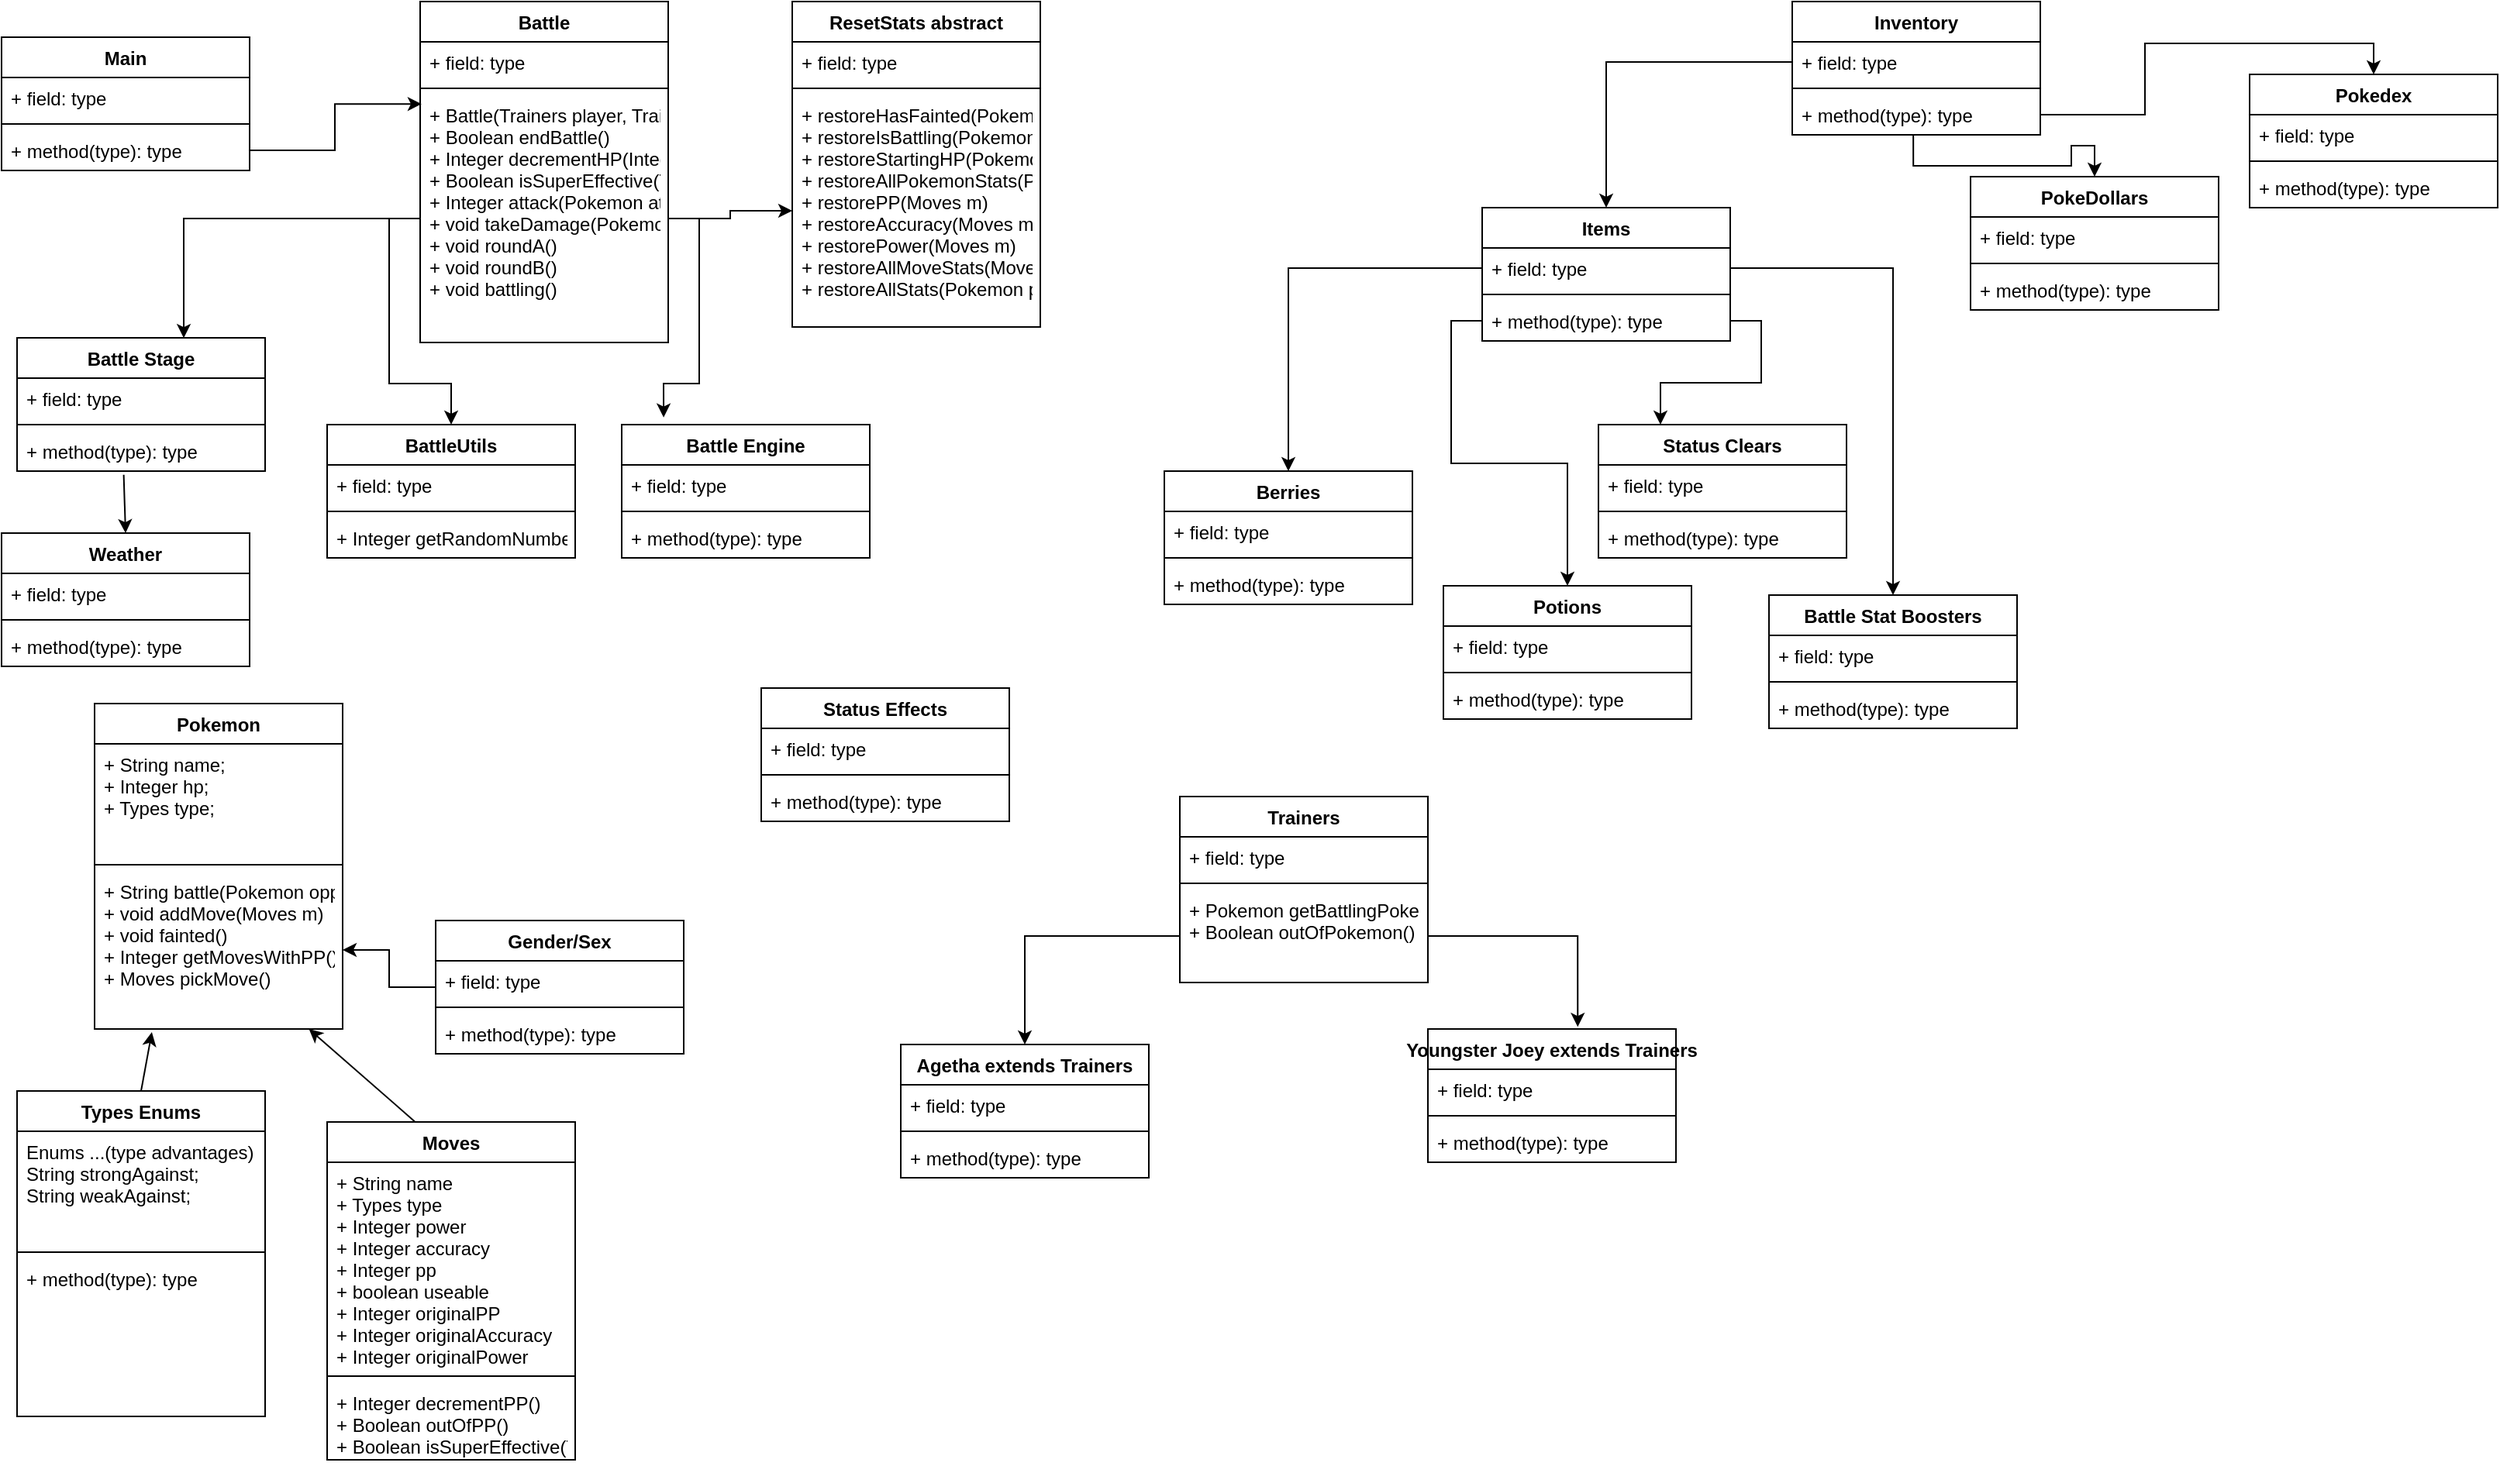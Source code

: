 <mxfile version="12.8.5" type="google"><diagram id="PsYLwiAAW_nMU-70OWcz" name="Page-1"><mxGraphModel dx="1673" dy="987" grid="1" gridSize="10" guides="1" tooltips="1" connect="1" arrows="1" fold="1" page="1" pageScale="1" pageWidth="2000" pageHeight="2000" math="0" shadow="0"><root><mxCell id="0"/><mxCell id="1" parent="0"/><mxCell id="n6JRONl6N35eu1IBHSgK-13" style="edgeStyle=orthogonalEdgeStyle;rounded=0;orthogonalLoop=1;jettySize=auto;html=1;entryX=0.5;entryY=0;entryDx=0;entryDy=0;" edge="1" parent="1" source="n6JRONl6N35eu1IBHSgK-6" target="6YZ6VSVYuIIEfmtO5FDt-17"><mxGeometry relative="1" as="geometry"/></mxCell><mxCell id="n6JRONl6N35eu1IBHSgK-14" style="edgeStyle=orthogonalEdgeStyle;rounded=0;orthogonalLoop=1;jettySize=auto;html=1;entryX=0.604;entryY=-0.016;entryDx=0;entryDy=0;entryPerimeter=0;" edge="1" parent="1" source="n6JRONl6N35eu1IBHSgK-6" target="6YZ6VSVYuIIEfmtO5FDt-21"><mxGeometry relative="1" as="geometry"/></mxCell><mxCell id="6YZ6VSVYuIIEfmtO5FDt-37" value="Inventory" style="swimlane;fontStyle=1;align=center;verticalAlign=top;childLayout=stackLayout;horizontal=1;startSize=26;horizontalStack=0;resizeParent=1;resizeParentMax=0;resizeLast=0;collapsible=1;marginBottom=0;" parent="1" vertex="1"><mxGeometry x="1195" y="17" width="160" height="86" as="geometry"/></mxCell><mxCell id="6YZ6VSVYuIIEfmtO5FDt-38" value="+ field: type" style="text;strokeColor=none;fillColor=none;align=left;verticalAlign=top;spacingLeft=4;spacingRight=4;overflow=hidden;rotatable=0;points=[[0,0.5],[1,0.5]];portConstraint=eastwest;" parent="6YZ6VSVYuIIEfmtO5FDt-37" vertex="1"><mxGeometry y="26" width="160" height="26" as="geometry"/></mxCell><mxCell id="6YZ6VSVYuIIEfmtO5FDt-39" value="" style="line;strokeWidth=1;fillColor=none;align=left;verticalAlign=middle;spacingTop=-1;spacingLeft=3;spacingRight=3;rotatable=0;labelPosition=right;points=[];portConstraint=eastwest;" parent="6YZ6VSVYuIIEfmtO5FDt-37" vertex="1"><mxGeometry y="52" width="160" height="8" as="geometry"/></mxCell><mxCell id="6YZ6VSVYuIIEfmtO5FDt-40" value="+ method(type): type" style="text;strokeColor=none;fillColor=none;align=left;verticalAlign=top;spacingLeft=4;spacingRight=4;overflow=hidden;rotatable=0;points=[[0,0.5],[1,0.5]];portConstraint=eastwest;" parent="6YZ6VSVYuIIEfmtO5FDt-37" vertex="1"><mxGeometry y="60" width="160" height="26" as="geometry"/></mxCell><mxCell id="6YZ6VSVYuIIEfmtO5FDt-25" value="Items" style="swimlane;fontStyle=1;align=center;verticalAlign=top;childLayout=stackLayout;horizontal=1;startSize=26;horizontalStack=0;resizeParent=1;resizeParentMax=0;resizeLast=0;collapsible=1;marginBottom=0;" parent="1" vertex="1"><mxGeometry x="995" y="150" width="160" height="86" as="geometry"/></mxCell><mxCell id="6YZ6VSVYuIIEfmtO5FDt-26" value="+ field: type" style="text;strokeColor=none;fillColor=none;align=left;verticalAlign=top;spacingLeft=4;spacingRight=4;overflow=hidden;rotatable=0;points=[[0,0.5],[1,0.5]];portConstraint=eastwest;" parent="6YZ6VSVYuIIEfmtO5FDt-25" vertex="1"><mxGeometry y="26" width="160" height="26" as="geometry"/></mxCell><mxCell id="6YZ6VSVYuIIEfmtO5FDt-27" value="" style="line;strokeWidth=1;fillColor=none;align=left;verticalAlign=middle;spacingTop=-1;spacingLeft=3;spacingRight=3;rotatable=0;labelPosition=right;points=[];portConstraint=eastwest;" parent="6YZ6VSVYuIIEfmtO5FDt-25" vertex="1"><mxGeometry y="52" width="160" height="8" as="geometry"/></mxCell><mxCell id="6YZ6VSVYuIIEfmtO5FDt-28" value="+ method(type): type" style="text;strokeColor=none;fillColor=none;align=left;verticalAlign=top;spacingLeft=4;spacingRight=4;overflow=hidden;rotatable=0;points=[[0,0.5],[1,0.5]];portConstraint=eastwest;" parent="6YZ6VSVYuIIEfmtO5FDt-25" vertex="1"><mxGeometry y="60" width="160" height="26" as="geometry"/></mxCell><mxCell id="6YZ6VSVYuIIEfmtO5FDt-89" value="Battle" style="swimlane;fontStyle=1;align=center;verticalAlign=top;childLayout=stackLayout;horizontal=1;startSize=26;horizontalStack=0;resizeParent=1;resizeParentMax=0;resizeLast=0;collapsible=1;marginBottom=0;" parent="1" vertex="1"><mxGeometry x="310" y="17" width="160" height="220" as="geometry"/></mxCell><mxCell id="6YZ6VSVYuIIEfmtO5FDt-90" value="+ field: type" style="text;strokeColor=none;fillColor=none;align=left;verticalAlign=top;spacingLeft=4;spacingRight=4;overflow=hidden;rotatable=0;points=[[0,0.5],[1,0.5]];portConstraint=eastwest;" parent="6YZ6VSVYuIIEfmtO5FDt-89" vertex="1"><mxGeometry y="26" width="160" height="26" as="geometry"/></mxCell><mxCell id="6YZ6VSVYuIIEfmtO5FDt-91" value="" style="line;strokeWidth=1;fillColor=none;align=left;verticalAlign=middle;spacingTop=-1;spacingLeft=3;spacingRight=3;rotatable=0;labelPosition=right;points=[];portConstraint=eastwest;" parent="6YZ6VSVYuIIEfmtO5FDt-89" vertex="1"><mxGeometry y="52" width="160" height="8" as="geometry"/></mxCell><mxCell id="6YZ6VSVYuIIEfmtO5FDt-92" value="+ Battle(Trainers player, Trainers opponent)&#10;+ Boolean endBattle()&#10;+ Integer decrementHP(Integer amountToDecrement, Pokemo p)&#10;+ Boolean isSuperEffective(Types type1, Types type2)&#10;+ Integer attack(Pokemon attacker, Pokemon defender)&#10;+ void takeDamage(Pokemon attacker, Pokemon defender)&#10;+ void roundA()&#10;+ void roundB()&#10;+ void battling()&#10;&#10;&#10;&#10;" style="text;strokeColor=none;fillColor=none;align=left;verticalAlign=top;spacingLeft=4;spacingRight=4;overflow=hidden;rotatable=0;points=[[0,0.5],[1,0.5]];portConstraint=eastwest;fontStyle=0" parent="6YZ6VSVYuIIEfmtO5FDt-89" vertex="1"><mxGeometry y="60" width="160" height="160" as="geometry"/></mxCell><mxCell id="6YZ6VSVYuIIEfmtO5FDt-81" value="ResetStats abstract" style="swimlane;fontStyle=1;align=center;verticalAlign=top;childLayout=stackLayout;horizontal=1;startSize=26;horizontalStack=0;resizeParent=1;resizeParentMax=0;resizeLast=0;collapsible=1;marginBottom=0;" parent="1" vertex="1"><mxGeometry x="550" y="17" width="160" height="210" as="geometry"/></mxCell><mxCell id="6YZ6VSVYuIIEfmtO5FDt-82" value="+ field: type" style="text;strokeColor=none;fillColor=none;align=left;verticalAlign=top;spacingLeft=4;spacingRight=4;overflow=hidden;rotatable=0;points=[[0,0.5],[1,0.5]];portConstraint=eastwest;" parent="6YZ6VSVYuIIEfmtO5FDt-81" vertex="1"><mxGeometry y="26" width="160" height="26" as="geometry"/></mxCell><mxCell id="6YZ6VSVYuIIEfmtO5FDt-83" value="" style="line;strokeWidth=1;fillColor=none;align=left;verticalAlign=middle;spacingTop=-1;spacingLeft=3;spacingRight=3;rotatable=0;labelPosition=right;points=[];portConstraint=eastwest;" parent="6YZ6VSVYuIIEfmtO5FDt-81" vertex="1"><mxGeometry y="52" width="160" height="8" as="geometry"/></mxCell><mxCell id="6YZ6VSVYuIIEfmtO5FDt-84" value="+ restoreHasFainted(Pokemon p)&#10;+ restoreIsBattling(Pokemon p)&#10;+ restoreStartingHP(Pokemon p)&#10;+ restoreAllPokemonStats(Pokemon p)&#10;+ restorePP(Moves m)&#10;+ restoreAccuracy(Moves m)&#10;+ restorePower(Moves m)&#10;+ restoreAllMoveStats(Moves m)&#10;+ restoreAllStats(Pokemon p, Moves m)" style="text;strokeColor=none;fillColor=none;align=left;verticalAlign=top;spacingLeft=4;spacingRight=4;overflow=hidden;rotatable=0;points=[[0,0.5],[1,0.5]];portConstraint=eastwest;" parent="6YZ6VSVYuIIEfmtO5FDt-81" vertex="1"><mxGeometry y="60" width="160" height="150" as="geometry"/></mxCell><mxCell id="6YZ6VSVYuIIEfmtO5FDt-53" value="Status Clears" style="swimlane;fontStyle=1;align=center;verticalAlign=top;childLayout=stackLayout;horizontal=1;startSize=26;horizontalStack=0;resizeParent=1;resizeParentMax=0;resizeLast=0;collapsible=1;marginBottom=0;" parent="1" vertex="1"><mxGeometry x="1070" y="290" width="160" height="86" as="geometry"/></mxCell><mxCell id="6YZ6VSVYuIIEfmtO5FDt-54" value="+ field: type" style="text;strokeColor=none;fillColor=none;align=left;verticalAlign=top;spacingLeft=4;spacingRight=4;overflow=hidden;rotatable=0;points=[[0,0.5],[1,0.5]];portConstraint=eastwest;" parent="6YZ6VSVYuIIEfmtO5FDt-53" vertex="1"><mxGeometry y="26" width="160" height="26" as="geometry"/></mxCell><mxCell id="6YZ6VSVYuIIEfmtO5FDt-55" value="" style="line;strokeWidth=1;fillColor=none;align=left;verticalAlign=middle;spacingTop=-1;spacingLeft=3;spacingRight=3;rotatable=0;labelPosition=right;points=[];portConstraint=eastwest;" parent="6YZ6VSVYuIIEfmtO5FDt-53" vertex="1"><mxGeometry y="52" width="160" height="8" as="geometry"/></mxCell><mxCell id="6YZ6VSVYuIIEfmtO5FDt-56" value="+ method(type): type" style="text;strokeColor=none;fillColor=none;align=left;verticalAlign=top;spacingLeft=4;spacingRight=4;overflow=hidden;rotatable=0;points=[[0,0.5],[1,0.5]];portConstraint=eastwest;" parent="6YZ6VSVYuIIEfmtO5FDt-53" vertex="1"><mxGeometry y="60" width="160" height="26" as="geometry"/></mxCell><mxCell id="6YZ6VSVYuIIEfmtO5FDt-73" value="Pokedex" style="swimlane;fontStyle=1;align=center;verticalAlign=top;childLayout=stackLayout;horizontal=1;startSize=26;horizontalStack=0;resizeParent=1;resizeParentMax=0;resizeLast=0;collapsible=1;marginBottom=0;" parent="1" vertex="1"><mxGeometry x="1490" y="64" width="160" height="86" as="geometry"/></mxCell><mxCell id="6YZ6VSVYuIIEfmtO5FDt-74" value="+ field: type" style="text;strokeColor=none;fillColor=none;align=left;verticalAlign=top;spacingLeft=4;spacingRight=4;overflow=hidden;rotatable=0;points=[[0,0.5],[1,0.5]];portConstraint=eastwest;" parent="6YZ6VSVYuIIEfmtO5FDt-73" vertex="1"><mxGeometry y="26" width="160" height="26" as="geometry"/></mxCell><mxCell id="6YZ6VSVYuIIEfmtO5FDt-75" value="" style="line;strokeWidth=1;fillColor=none;align=left;verticalAlign=middle;spacingTop=-1;spacingLeft=3;spacingRight=3;rotatable=0;labelPosition=right;points=[];portConstraint=eastwest;" parent="6YZ6VSVYuIIEfmtO5FDt-73" vertex="1"><mxGeometry y="52" width="160" height="8" as="geometry"/></mxCell><mxCell id="6YZ6VSVYuIIEfmtO5FDt-76" value="+ method(type): type" style="text;strokeColor=none;fillColor=none;align=left;verticalAlign=top;spacingLeft=4;spacingRight=4;overflow=hidden;rotatable=0;points=[[0,0.5],[1,0.5]];portConstraint=eastwest;" parent="6YZ6VSVYuIIEfmtO5FDt-73" vertex="1"><mxGeometry y="60" width="160" height="26" as="geometry"/></mxCell><mxCell id="6YZ6VSVYuIIEfmtO5FDt-33" value="PokeDollars" style="swimlane;fontStyle=1;align=center;verticalAlign=top;childLayout=stackLayout;horizontal=1;startSize=26;horizontalStack=0;resizeParent=1;resizeParentMax=0;resizeLast=0;collapsible=1;marginBottom=0;" parent="1" vertex="1"><mxGeometry x="1310" y="130" width="160" height="86" as="geometry"/></mxCell><mxCell id="6YZ6VSVYuIIEfmtO5FDt-34" value="+ field: type" style="text;strokeColor=none;fillColor=none;align=left;verticalAlign=top;spacingLeft=4;spacingRight=4;overflow=hidden;rotatable=0;points=[[0,0.5],[1,0.5]];portConstraint=eastwest;" parent="6YZ6VSVYuIIEfmtO5FDt-33" vertex="1"><mxGeometry y="26" width="160" height="26" as="geometry"/></mxCell><mxCell id="6YZ6VSVYuIIEfmtO5FDt-35" value="" style="line;strokeWidth=1;fillColor=none;align=left;verticalAlign=middle;spacingTop=-1;spacingLeft=3;spacingRight=3;rotatable=0;labelPosition=right;points=[];portConstraint=eastwest;" parent="6YZ6VSVYuIIEfmtO5FDt-33" vertex="1"><mxGeometry y="52" width="160" height="8" as="geometry"/></mxCell><mxCell id="6YZ6VSVYuIIEfmtO5FDt-36" value="+ method(type): type" style="text;strokeColor=none;fillColor=none;align=left;verticalAlign=top;spacingLeft=4;spacingRight=4;overflow=hidden;rotatable=0;points=[[0,0.5],[1,0.5]];portConstraint=eastwest;" parent="6YZ6VSVYuIIEfmtO5FDt-33" vertex="1"><mxGeometry y="60" width="160" height="26" as="geometry"/></mxCell><mxCell id="6YZ6VSVYuIIEfmtO5FDt-45" value="Berries" style="swimlane;fontStyle=1;align=center;verticalAlign=top;childLayout=stackLayout;horizontal=1;startSize=26;horizontalStack=0;resizeParent=1;resizeParentMax=0;resizeLast=0;collapsible=1;marginBottom=0;" parent="1" vertex="1"><mxGeometry x="790" y="320" width="160" height="86" as="geometry"/></mxCell><mxCell id="6YZ6VSVYuIIEfmtO5FDt-46" value="+ field: type" style="text;strokeColor=none;fillColor=none;align=left;verticalAlign=top;spacingLeft=4;spacingRight=4;overflow=hidden;rotatable=0;points=[[0,0.5],[1,0.5]];portConstraint=eastwest;" parent="6YZ6VSVYuIIEfmtO5FDt-45" vertex="1"><mxGeometry y="26" width="160" height="26" as="geometry"/></mxCell><mxCell id="6YZ6VSVYuIIEfmtO5FDt-47" value="" style="line;strokeWidth=1;fillColor=none;align=left;verticalAlign=middle;spacingTop=-1;spacingLeft=3;spacingRight=3;rotatable=0;labelPosition=right;points=[];portConstraint=eastwest;" parent="6YZ6VSVYuIIEfmtO5FDt-45" vertex="1"><mxGeometry y="52" width="160" height="8" as="geometry"/></mxCell><mxCell id="6YZ6VSVYuIIEfmtO5FDt-48" value="+ method(type): type" style="text;strokeColor=none;fillColor=none;align=left;verticalAlign=top;spacingLeft=4;spacingRight=4;overflow=hidden;rotatable=0;points=[[0,0.5],[1,0.5]];portConstraint=eastwest;" parent="6YZ6VSVYuIIEfmtO5FDt-45" vertex="1"><mxGeometry y="60" width="160" height="26" as="geometry"/></mxCell><mxCell id="6YZ6VSVYuIIEfmtO5FDt-49" value="Potions" style="swimlane;fontStyle=1;align=center;verticalAlign=top;childLayout=stackLayout;horizontal=1;startSize=26;horizontalStack=0;resizeParent=1;resizeParentMax=0;resizeLast=0;collapsible=1;marginBottom=0;" parent="1" vertex="1"><mxGeometry x="970" y="394" width="160" height="86" as="geometry"/></mxCell><mxCell id="6YZ6VSVYuIIEfmtO5FDt-50" value="+ field: type" style="text;strokeColor=none;fillColor=none;align=left;verticalAlign=top;spacingLeft=4;spacingRight=4;overflow=hidden;rotatable=0;points=[[0,0.5],[1,0.5]];portConstraint=eastwest;" parent="6YZ6VSVYuIIEfmtO5FDt-49" vertex="1"><mxGeometry y="26" width="160" height="26" as="geometry"/></mxCell><mxCell id="6YZ6VSVYuIIEfmtO5FDt-51" value="" style="line;strokeWidth=1;fillColor=none;align=left;verticalAlign=middle;spacingTop=-1;spacingLeft=3;spacingRight=3;rotatable=0;labelPosition=right;points=[];portConstraint=eastwest;" parent="6YZ6VSVYuIIEfmtO5FDt-49" vertex="1"><mxGeometry y="52" width="160" height="8" as="geometry"/></mxCell><mxCell id="6YZ6VSVYuIIEfmtO5FDt-52" value="+ method(type): type" style="text;strokeColor=none;fillColor=none;align=left;verticalAlign=top;spacingLeft=4;spacingRight=4;overflow=hidden;rotatable=0;points=[[0,0.5],[1,0.5]];portConstraint=eastwest;" parent="6YZ6VSVYuIIEfmtO5FDt-49" vertex="1"><mxGeometry y="60" width="160" height="26" as="geometry"/></mxCell><mxCell id="6YZ6VSVYuIIEfmtO5FDt-57" value="Battle Stat Boosters" style="swimlane;fontStyle=1;align=center;verticalAlign=top;childLayout=stackLayout;horizontal=1;startSize=26;horizontalStack=0;resizeParent=1;resizeParentMax=0;resizeLast=0;collapsible=1;marginBottom=0;" parent="1" vertex="1"><mxGeometry x="1180" y="400" width="160" height="86" as="geometry"/></mxCell><mxCell id="6YZ6VSVYuIIEfmtO5FDt-58" value="+ field: type" style="text;strokeColor=none;fillColor=none;align=left;verticalAlign=top;spacingLeft=4;spacingRight=4;overflow=hidden;rotatable=0;points=[[0,0.5],[1,0.5]];portConstraint=eastwest;" parent="6YZ6VSVYuIIEfmtO5FDt-57" vertex="1"><mxGeometry y="26" width="160" height="26" as="geometry"/></mxCell><mxCell id="6YZ6VSVYuIIEfmtO5FDt-59" value="" style="line;strokeWidth=1;fillColor=none;align=left;verticalAlign=middle;spacingTop=-1;spacingLeft=3;spacingRight=3;rotatable=0;labelPosition=right;points=[];portConstraint=eastwest;" parent="6YZ6VSVYuIIEfmtO5FDt-57" vertex="1"><mxGeometry y="52" width="160" height="8" as="geometry"/></mxCell><mxCell id="6YZ6VSVYuIIEfmtO5FDt-60" value="+ method(type): type" style="text;strokeColor=none;fillColor=none;align=left;verticalAlign=top;spacingLeft=4;spacingRight=4;overflow=hidden;rotatable=0;points=[[0,0.5],[1,0.5]];portConstraint=eastwest;" parent="6YZ6VSVYuIIEfmtO5FDt-57" vertex="1"><mxGeometry y="60" width="160" height="26" as="geometry"/></mxCell><mxCell id="n6JRONl6N35eu1IBHSgK-15" value="Main" style="swimlane;fontStyle=1;align=center;verticalAlign=top;childLayout=stackLayout;horizontal=1;startSize=26;horizontalStack=0;resizeParent=1;resizeParentMax=0;resizeLast=0;collapsible=1;marginBottom=0;" vertex="1" parent="1"><mxGeometry x="40" y="40" width="160" height="86" as="geometry"/></mxCell><mxCell id="n6JRONl6N35eu1IBHSgK-16" value="+ field: type" style="text;strokeColor=none;fillColor=none;align=left;verticalAlign=top;spacingLeft=4;spacingRight=4;overflow=hidden;rotatable=0;points=[[0,0.5],[1,0.5]];portConstraint=eastwest;" vertex="1" parent="n6JRONl6N35eu1IBHSgK-15"><mxGeometry y="26" width="160" height="26" as="geometry"/></mxCell><mxCell id="n6JRONl6N35eu1IBHSgK-17" value="" style="line;strokeWidth=1;fillColor=none;align=left;verticalAlign=middle;spacingTop=-1;spacingLeft=3;spacingRight=3;rotatable=0;labelPosition=right;points=[];portConstraint=eastwest;" vertex="1" parent="n6JRONl6N35eu1IBHSgK-15"><mxGeometry y="52" width="160" height="8" as="geometry"/></mxCell><mxCell id="n6JRONl6N35eu1IBHSgK-18" value="+ method(type): type" style="text;strokeColor=none;fillColor=none;align=left;verticalAlign=top;spacingLeft=4;spacingRight=4;overflow=hidden;rotatable=0;points=[[0,0.5],[1,0.5]];portConstraint=eastwest;" vertex="1" parent="n6JRONl6N35eu1IBHSgK-15"><mxGeometry y="60" width="160" height="26" as="geometry"/></mxCell><mxCell id="n6JRONl6N35eu1IBHSgK-33" value="" style="edgeStyle=orthogonalEdgeStyle;rounded=0;orthogonalLoop=1;jettySize=auto;html=1;" edge="1" parent="1" source="6YZ6VSVYuIIEfmtO5FDt-69" target="6YZ6VSVYuIIEfmtO5FDt-4"><mxGeometry relative="1" as="geometry"/></mxCell><mxCell id="n6JRONl6N35eu1IBHSgK-22" value="" style="endArrow=classic;html=1;exitX=0.5;exitY=0;exitDx=0;exitDy=0;entryX=0.231;entryY=1.02;entryDx=0;entryDy=0;entryPerimeter=0;" edge="1" parent="1" source="6YZ6VSVYuIIEfmtO5FDt-5" target="6YZ6VSVYuIIEfmtO5FDt-4"><mxGeometry width="50" height="50" relative="1" as="geometry"><mxPoint x="440" y="700" as="sourcePoint"/><mxPoint x="490" y="650" as="targetPoint"/></mxGeometry></mxCell><mxCell id="n6JRONl6N35eu1IBHSgK-23" value="" style="endArrow=classic;html=1;exitX=0.363;exitY=0.005;exitDx=0;exitDy=0;exitPerimeter=0;" edge="1" parent="1" source="n6JRONl6N35eu1IBHSgK-8" target="6YZ6VSVYuIIEfmtO5FDt-4"><mxGeometry width="50" height="50" relative="1" as="geometry"><mxPoint x="440" y="700" as="sourcePoint"/><mxPoint x="490" y="650" as="targetPoint"/></mxGeometry></mxCell><mxCell id="n6JRONl6N35eu1IBHSgK-24" style="edgeStyle=orthogonalEdgeStyle;rounded=0;orthogonalLoop=1;jettySize=auto;html=1;entryX=0.006;entryY=0.038;entryDx=0;entryDy=0;entryPerimeter=0;" edge="1" parent="1" source="n6JRONl6N35eu1IBHSgK-18" target="6YZ6VSVYuIIEfmtO5FDt-92"><mxGeometry relative="1" as="geometry"/></mxCell><mxCell id="n6JRONl6N35eu1IBHSgK-25" style="edgeStyle=orthogonalEdgeStyle;rounded=0;orthogonalLoop=1;jettySize=auto;html=1;entryX=0;entryY=0.5;entryDx=0;entryDy=0;" edge="1" parent="1" source="6YZ6VSVYuIIEfmtO5FDt-92" target="6YZ6VSVYuIIEfmtO5FDt-84"><mxGeometry relative="1" as="geometry"/></mxCell><mxCell id="n6JRONl6N35eu1IBHSgK-26" style="edgeStyle=orthogonalEdgeStyle;rounded=0;orthogonalLoop=1;jettySize=auto;html=1;" edge="1" parent="1" source="6YZ6VSVYuIIEfmtO5FDt-38" target="6YZ6VSVYuIIEfmtO5FDt-25"><mxGeometry relative="1" as="geometry"/></mxCell><mxCell id="n6JRONl6N35eu1IBHSgK-27" style="edgeStyle=orthogonalEdgeStyle;rounded=0;orthogonalLoop=1;jettySize=auto;html=1;entryX=0.5;entryY=0;entryDx=0;entryDy=0;exitX=0.488;exitY=1;exitDx=0;exitDy=0;exitPerimeter=0;" edge="1" parent="1" source="6YZ6VSVYuIIEfmtO5FDt-40" target="6YZ6VSVYuIIEfmtO5FDt-33"><mxGeometry relative="1" as="geometry"/></mxCell><mxCell id="n6JRONl6N35eu1IBHSgK-28" style="edgeStyle=orthogonalEdgeStyle;rounded=0;orthogonalLoop=1;jettySize=auto;html=1;entryX=0.5;entryY=0;entryDx=0;entryDy=0;" edge="1" parent="1" source="6YZ6VSVYuIIEfmtO5FDt-40" target="6YZ6VSVYuIIEfmtO5FDt-73"><mxGeometry relative="1" as="geometry"/></mxCell><mxCell id="n6JRONl6N35eu1IBHSgK-29" style="edgeStyle=orthogonalEdgeStyle;rounded=0;orthogonalLoop=1;jettySize=auto;html=1;" edge="1" parent="1" source="6YZ6VSVYuIIEfmtO5FDt-26" target="6YZ6VSVYuIIEfmtO5FDt-45"><mxGeometry relative="1" as="geometry"/></mxCell><mxCell id="n6JRONl6N35eu1IBHSgK-30" style="edgeStyle=orthogonalEdgeStyle;rounded=0;orthogonalLoop=1;jettySize=auto;html=1;" edge="1" parent="1" source="6YZ6VSVYuIIEfmtO5FDt-28" target="6YZ6VSVYuIIEfmtO5FDt-49"><mxGeometry relative="1" as="geometry"/></mxCell><mxCell id="n6JRONl6N35eu1IBHSgK-31" style="edgeStyle=orthogonalEdgeStyle;rounded=0;orthogonalLoop=1;jettySize=auto;html=1;entryX=0.25;entryY=0;entryDx=0;entryDy=0;" edge="1" parent="1" source="6YZ6VSVYuIIEfmtO5FDt-28" target="6YZ6VSVYuIIEfmtO5FDt-53"><mxGeometry relative="1" as="geometry"/></mxCell><mxCell id="n6JRONl6N35eu1IBHSgK-32" style="edgeStyle=orthogonalEdgeStyle;rounded=0;orthogonalLoop=1;jettySize=auto;html=1;" edge="1" parent="1" source="6YZ6VSVYuIIEfmtO5FDt-26" target="6YZ6VSVYuIIEfmtO5FDt-57"><mxGeometry relative="1" as="geometry"/></mxCell><mxCell id="n6JRONl6N35eu1IBHSgK-35" style="edgeStyle=orthogonalEdgeStyle;rounded=0;orthogonalLoop=1;jettySize=auto;html=1;entryX=0.672;entryY=0.001;entryDx=0;entryDy=0;entryPerimeter=0;" edge="1" parent="1" source="6YZ6VSVYuIIEfmtO5FDt-92" target="6YZ6VSVYuIIEfmtO5FDt-41"><mxGeometry relative="1" as="geometry"/></mxCell><mxCell id="n6JRONl6N35eu1IBHSgK-36" style="edgeStyle=orthogonalEdgeStyle;rounded=0;orthogonalLoop=1;jettySize=auto;html=1;" edge="1" parent="1" source="6YZ6VSVYuIIEfmtO5FDt-92" target="6YZ6VSVYuIIEfmtO5FDt-77"><mxGeometry relative="1" as="geometry"/></mxCell><mxCell id="n6JRONl6N35eu1IBHSgK-37" style="edgeStyle=orthogonalEdgeStyle;rounded=0;orthogonalLoop=1;jettySize=auto;html=1;entryX=0.169;entryY=-0.054;entryDx=0;entryDy=0;entryPerimeter=0;" edge="1" parent="1" source="6YZ6VSVYuIIEfmtO5FDt-92" target="6YZ6VSVYuIIEfmtO5FDt-61"><mxGeometry relative="1" as="geometry"/></mxCell><mxCell id="6YZ6VSVYuIIEfmtO5FDt-61" value="Battle Engine" style="swimlane;fontStyle=1;align=center;verticalAlign=top;childLayout=stackLayout;horizontal=1;startSize=26;horizontalStack=0;resizeParent=1;resizeParentMax=0;resizeLast=0;collapsible=1;marginBottom=0;" parent="1" vertex="1"><mxGeometry x="440" y="290" width="160" height="86" as="geometry"/></mxCell><mxCell id="6YZ6VSVYuIIEfmtO5FDt-62" value="+ field: type" style="text;strokeColor=none;fillColor=none;align=left;verticalAlign=top;spacingLeft=4;spacingRight=4;overflow=hidden;rotatable=0;points=[[0,0.5],[1,0.5]];portConstraint=eastwest;" parent="6YZ6VSVYuIIEfmtO5FDt-61" vertex="1"><mxGeometry y="26" width="160" height="26" as="geometry"/></mxCell><mxCell id="6YZ6VSVYuIIEfmtO5FDt-63" value="" style="line;strokeWidth=1;fillColor=none;align=left;verticalAlign=middle;spacingTop=-1;spacingLeft=3;spacingRight=3;rotatable=0;labelPosition=right;points=[];portConstraint=eastwest;" parent="6YZ6VSVYuIIEfmtO5FDt-61" vertex="1"><mxGeometry y="52" width="160" height="8" as="geometry"/></mxCell><mxCell id="6YZ6VSVYuIIEfmtO5FDt-64" value="+ method(type): type" style="text;strokeColor=none;fillColor=none;align=left;verticalAlign=top;spacingLeft=4;spacingRight=4;overflow=hidden;rotatable=0;points=[[0,0.5],[1,0.5]];portConstraint=eastwest;" parent="6YZ6VSVYuIIEfmtO5FDt-61" vertex="1"><mxGeometry y="60" width="160" height="26" as="geometry"/></mxCell><mxCell id="6YZ6VSVYuIIEfmtO5FDt-41" value="Battle Stage" style="swimlane;fontStyle=1;align=center;verticalAlign=top;childLayout=stackLayout;horizontal=1;startSize=26;horizontalStack=0;resizeParent=1;resizeParentMax=0;resizeLast=0;collapsible=1;marginBottom=0;" parent="1" vertex="1"><mxGeometry x="50" y="234" width="160" height="86" as="geometry"/></mxCell><mxCell id="6YZ6VSVYuIIEfmtO5FDt-42" value="+ field: type" style="text;strokeColor=none;fillColor=none;align=left;verticalAlign=top;spacingLeft=4;spacingRight=4;overflow=hidden;rotatable=0;points=[[0,0.5],[1,0.5]];portConstraint=eastwest;" parent="6YZ6VSVYuIIEfmtO5FDt-41" vertex="1"><mxGeometry y="26" width="160" height="26" as="geometry"/></mxCell><mxCell id="6YZ6VSVYuIIEfmtO5FDt-43" value="" style="line;strokeWidth=1;fillColor=none;align=left;verticalAlign=middle;spacingTop=-1;spacingLeft=3;spacingRight=3;rotatable=0;labelPosition=right;points=[];portConstraint=eastwest;" parent="6YZ6VSVYuIIEfmtO5FDt-41" vertex="1"><mxGeometry y="52" width="160" height="8" as="geometry"/></mxCell><mxCell id="6YZ6VSVYuIIEfmtO5FDt-44" value="+ method(type): type" style="text;strokeColor=none;fillColor=none;align=left;verticalAlign=top;spacingLeft=4;spacingRight=4;overflow=hidden;rotatable=0;points=[[0,0.5],[1,0.5]];portConstraint=eastwest;" parent="6YZ6VSVYuIIEfmtO5FDt-41" vertex="1"><mxGeometry y="60" width="160" height="26" as="geometry"/></mxCell><mxCell id="6YZ6VSVYuIIEfmtO5FDt-77" value="BattleUtils" style="swimlane;fontStyle=1;align=center;verticalAlign=top;childLayout=stackLayout;horizontal=1;startSize=26;horizontalStack=0;resizeParent=1;resizeParentMax=0;resizeLast=0;collapsible=1;marginBottom=0;" parent="1" vertex="1"><mxGeometry x="250" y="290" width="160" height="86" as="geometry"/></mxCell><mxCell id="6YZ6VSVYuIIEfmtO5FDt-78" value="+ field: type" style="text;strokeColor=none;fillColor=none;align=left;verticalAlign=top;spacingLeft=4;spacingRight=4;overflow=hidden;rotatable=0;points=[[0,0.5],[1,0.5]];portConstraint=eastwest;" parent="6YZ6VSVYuIIEfmtO5FDt-77" vertex="1"><mxGeometry y="26" width="160" height="26" as="geometry"/></mxCell><mxCell id="6YZ6VSVYuIIEfmtO5FDt-79" value="" style="line;strokeWidth=1;fillColor=none;align=left;verticalAlign=middle;spacingTop=-1;spacingLeft=3;spacingRight=3;rotatable=0;labelPosition=right;points=[];portConstraint=eastwest;" parent="6YZ6VSVYuIIEfmtO5FDt-77" vertex="1"><mxGeometry y="52" width="160" height="8" as="geometry"/></mxCell><mxCell id="6YZ6VSVYuIIEfmtO5FDt-80" value="+ Integer getRandomNumber(Integer min, Integer max)" style="text;strokeColor=none;fillColor=none;align=left;verticalAlign=top;spacingLeft=4;spacingRight=4;overflow=hidden;rotatable=0;points=[[0,0.5],[1,0.5]];portConstraint=eastwest;" parent="6YZ6VSVYuIIEfmtO5FDt-77" vertex="1"><mxGeometry y="60" width="160" height="26" as="geometry"/></mxCell><mxCell id="6YZ6VSVYuIIEfmtO5FDt-65" value="Weather" style="swimlane;fontStyle=1;align=center;verticalAlign=top;childLayout=stackLayout;horizontal=1;startSize=26;horizontalStack=0;resizeParent=1;resizeParentMax=0;resizeLast=0;collapsible=1;marginBottom=0;" parent="1" vertex="1"><mxGeometry x="40" y="360" width="160" height="86" as="geometry"/></mxCell><mxCell id="6YZ6VSVYuIIEfmtO5FDt-66" value="+ field: type" style="text;strokeColor=none;fillColor=none;align=left;verticalAlign=top;spacingLeft=4;spacingRight=4;overflow=hidden;rotatable=0;points=[[0,0.5],[1,0.5]];portConstraint=eastwest;" parent="6YZ6VSVYuIIEfmtO5FDt-65" vertex="1"><mxGeometry y="26" width="160" height="26" as="geometry"/></mxCell><mxCell id="6YZ6VSVYuIIEfmtO5FDt-67" value="" style="line;strokeWidth=1;fillColor=none;align=left;verticalAlign=middle;spacingTop=-1;spacingLeft=3;spacingRight=3;rotatable=0;labelPosition=right;points=[];portConstraint=eastwest;" parent="6YZ6VSVYuIIEfmtO5FDt-65" vertex="1"><mxGeometry y="52" width="160" height="8" as="geometry"/></mxCell><mxCell id="6YZ6VSVYuIIEfmtO5FDt-68" value="+ method(type): type" style="text;strokeColor=none;fillColor=none;align=left;verticalAlign=top;spacingLeft=4;spacingRight=4;overflow=hidden;rotatable=0;points=[[0,0.5],[1,0.5]];portConstraint=eastwest;" parent="6YZ6VSVYuIIEfmtO5FDt-65" vertex="1"><mxGeometry y="60" width="160" height="26" as="geometry"/></mxCell><mxCell id="n6JRONl6N35eu1IBHSgK-38" value="" style="endArrow=classic;html=1;exitX=0.43;exitY=1.093;exitDx=0;exitDy=0;exitPerimeter=0;entryX=0.5;entryY=0;entryDx=0;entryDy=0;" edge="1" parent="1" source="6YZ6VSVYuIIEfmtO5FDt-44" target="6YZ6VSVYuIIEfmtO5FDt-65"><mxGeometry width="50" height="50" relative="1" as="geometry"><mxPoint x="520" y="760" as="sourcePoint"/><mxPoint x="570" y="710" as="targetPoint"/></mxGeometry></mxCell><mxCell id="6YZ6VSVYuIIEfmtO5FDt-1" value="Pokemon" style="swimlane;fontStyle=1;align=center;verticalAlign=top;childLayout=stackLayout;horizontal=1;startSize=26;horizontalStack=0;resizeParent=1;resizeParentMax=0;resizeLast=0;collapsible=1;marginBottom=0;" parent="1" vertex="1"><mxGeometry x="100" y="470" width="160" height="210" as="geometry"/></mxCell><mxCell id="6YZ6VSVYuIIEfmtO5FDt-2" value="+ String name;&#10;+ Integer hp;&#10;+ Types type;" style="text;strokeColor=none;fillColor=none;align=left;verticalAlign=top;spacingLeft=4;spacingRight=4;overflow=hidden;rotatable=0;points=[[0,0.5],[1,0.5]];portConstraint=eastwest;" parent="6YZ6VSVYuIIEfmtO5FDt-1" vertex="1"><mxGeometry y="26" width="160" height="74" as="geometry"/></mxCell><mxCell id="6YZ6VSVYuIIEfmtO5FDt-3" value="" style="line;strokeWidth=1;fillColor=none;align=left;verticalAlign=middle;spacingTop=-1;spacingLeft=3;spacingRight=3;rotatable=0;labelPosition=right;points=[];portConstraint=eastwest;" parent="6YZ6VSVYuIIEfmtO5FDt-1" vertex="1"><mxGeometry y="100" width="160" height="8" as="geometry"/></mxCell><mxCell id="6YZ6VSVYuIIEfmtO5FDt-4" value="+ String battle(Pokemon opponent)&#10;+ void addMove(Moves m)&#10;+ void fainted()&#10;+ Integer getMovesWithPP()&#10;+ Moves pickMove()&#10;" style="text;strokeColor=none;fillColor=none;align=left;verticalAlign=top;spacingLeft=4;spacingRight=4;overflow=hidden;rotatable=0;points=[[0,0.5],[1,0.5]];portConstraint=eastwest;" parent="6YZ6VSVYuIIEfmtO5FDt-1" vertex="1"><mxGeometry y="108" width="160" height="102" as="geometry"/></mxCell><mxCell id="6YZ6VSVYuIIEfmtO5FDt-5" value="Types Enums" style="swimlane;fontStyle=1;align=center;verticalAlign=top;childLayout=stackLayout;horizontal=1;startSize=26;horizontalStack=0;resizeParent=1;resizeParentMax=0;resizeLast=0;collapsible=1;marginBottom=0;" parent="1" vertex="1"><mxGeometry x="50" y="720" width="160" height="210" as="geometry"/></mxCell><mxCell id="6YZ6VSVYuIIEfmtO5FDt-6" value="Enums ...(type advantages)&#10;String strongAgainst;&#10;String weakAgainst;" style="text;strokeColor=none;fillColor=none;align=left;verticalAlign=top;spacingLeft=4;spacingRight=4;overflow=hidden;rotatable=0;points=[[0,0.5],[1,0.5]];portConstraint=eastwest;" parent="6YZ6VSVYuIIEfmtO5FDt-5" vertex="1"><mxGeometry y="26" width="160" height="74" as="geometry"/></mxCell><mxCell id="6YZ6VSVYuIIEfmtO5FDt-7" value="" style="line;strokeWidth=1;fillColor=none;align=left;verticalAlign=middle;spacingTop=-1;spacingLeft=3;spacingRight=3;rotatable=0;labelPosition=right;points=[];portConstraint=eastwest;" parent="6YZ6VSVYuIIEfmtO5FDt-5" vertex="1"><mxGeometry y="100" width="160" height="8" as="geometry"/></mxCell><mxCell id="6YZ6VSVYuIIEfmtO5FDt-8" value="+ method(type): type" style="text;strokeColor=none;fillColor=none;align=left;verticalAlign=top;spacingLeft=4;spacingRight=4;overflow=hidden;rotatable=0;points=[[0,0.5],[1,0.5]];portConstraint=eastwest;" parent="6YZ6VSVYuIIEfmtO5FDt-5" vertex="1"><mxGeometry y="108" width="160" height="102" as="geometry"/></mxCell><mxCell id="n6JRONl6N35eu1IBHSgK-8" value="Moves" style="swimlane;fontStyle=1;align=center;verticalAlign=top;childLayout=stackLayout;horizontal=1;startSize=26;horizontalStack=0;resizeParent=1;resizeParentMax=0;resizeLast=0;collapsible=1;marginBottom=0;" vertex="1" parent="1"><mxGeometry x="250" y="740" width="160" height="218" as="geometry"/></mxCell><mxCell id="n6JRONl6N35eu1IBHSgK-9" value="+ String name&#10;+ Types type&#10;+ Integer power&#10;+ Integer accuracy&#10;+ Integer pp&#10;+ boolean useable&#10;+ Integer originalPP&#10;+ Integer originalAccuracy&#10;+ Integer originalPower" style="text;strokeColor=none;fillColor=none;align=left;verticalAlign=top;spacingLeft=4;spacingRight=4;overflow=hidden;rotatable=0;points=[[0,0.5],[1,0.5]];portConstraint=eastwest;" vertex="1" parent="n6JRONl6N35eu1IBHSgK-8"><mxGeometry y="26" width="160" height="134" as="geometry"/></mxCell><mxCell id="n6JRONl6N35eu1IBHSgK-10" value="" style="line;strokeWidth=1;fillColor=none;align=left;verticalAlign=middle;spacingTop=-1;spacingLeft=3;spacingRight=3;rotatable=0;labelPosition=right;points=[];portConstraint=eastwest;" vertex="1" parent="n6JRONl6N35eu1IBHSgK-8"><mxGeometry y="160" width="160" height="8" as="geometry"/></mxCell><mxCell id="n6JRONl6N35eu1IBHSgK-11" value="+ Integer decrementPP()&#10;+ Boolean outOfPP()&#10;+ Boolean isSuperEffective(Types defenderType)" style="text;strokeColor=none;fillColor=none;align=left;verticalAlign=top;spacingLeft=4;spacingRight=4;overflow=hidden;rotatable=0;points=[[0,0.5],[1,0.5]];portConstraint=eastwest;" vertex="1" parent="n6JRONl6N35eu1IBHSgK-8"><mxGeometry y="168" width="160" height="50" as="geometry"/></mxCell><mxCell id="6YZ6VSVYuIIEfmtO5FDt-69" value="Gender/Sex" style="swimlane;fontStyle=1;align=center;verticalAlign=top;childLayout=stackLayout;horizontal=1;startSize=26;horizontalStack=0;resizeParent=1;resizeParentMax=0;resizeLast=0;collapsible=1;marginBottom=0;" parent="1" vertex="1"><mxGeometry x="320" y="610" width="160" height="86" as="geometry"/></mxCell><mxCell id="6YZ6VSVYuIIEfmtO5FDt-70" value="+ field: type" style="text;strokeColor=none;fillColor=none;align=left;verticalAlign=top;spacingLeft=4;spacingRight=4;overflow=hidden;rotatable=0;points=[[0,0.5],[1,0.5]];portConstraint=eastwest;" parent="6YZ6VSVYuIIEfmtO5FDt-69" vertex="1"><mxGeometry y="26" width="160" height="26" as="geometry"/></mxCell><mxCell id="6YZ6VSVYuIIEfmtO5FDt-71" value="" style="line;strokeWidth=1;fillColor=none;align=left;verticalAlign=middle;spacingTop=-1;spacingLeft=3;spacingRight=3;rotatable=0;labelPosition=right;points=[];portConstraint=eastwest;" parent="6YZ6VSVYuIIEfmtO5FDt-69" vertex="1"><mxGeometry y="52" width="160" height="8" as="geometry"/></mxCell><mxCell id="6YZ6VSVYuIIEfmtO5FDt-72" value="+ method(type): type" style="text;strokeColor=none;fillColor=none;align=left;verticalAlign=top;spacingLeft=4;spacingRight=4;overflow=hidden;rotatable=0;points=[[0,0.5],[1,0.5]];portConstraint=eastwest;" parent="6YZ6VSVYuIIEfmtO5FDt-69" vertex="1"><mxGeometry y="60" width="160" height="26" as="geometry"/></mxCell><mxCell id="6YZ6VSVYuIIEfmtO5FDt-29" value="Status Effects" style="swimlane;fontStyle=1;align=center;verticalAlign=top;childLayout=stackLayout;horizontal=1;startSize=26;horizontalStack=0;resizeParent=1;resizeParentMax=0;resizeLast=0;collapsible=1;marginBottom=0;" parent="1" vertex="1"><mxGeometry x="530" y="460" width="160" height="86" as="geometry"/></mxCell><mxCell id="6YZ6VSVYuIIEfmtO5FDt-30" value="+ field: type" style="text;strokeColor=none;fillColor=none;align=left;verticalAlign=top;spacingLeft=4;spacingRight=4;overflow=hidden;rotatable=0;points=[[0,0.5],[1,0.5]];portConstraint=eastwest;" parent="6YZ6VSVYuIIEfmtO5FDt-29" vertex="1"><mxGeometry y="26" width="160" height="26" as="geometry"/></mxCell><mxCell id="6YZ6VSVYuIIEfmtO5FDt-31" value="" style="line;strokeWidth=1;fillColor=none;align=left;verticalAlign=middle;spacingTop=-1;spacingLeft=3;spacingRight=3;rotatable=0;labelPosition=right;points=[];portConstraint=eastwest;" parent="6YZ6VSVYuIIEfmtO5FDt-29" vertex="1"><mxGeometry y="52" width="160" height="8" as="geometry"/></mxCell><mxCell id="6YZ6VSVYuIIEfmtO5FDt-32" value="+ method(type): type" style="text;strokeColor=none;fillColor=none;align=left;verticalAlign=top;spacingLeft=4;spacingRight=4;overflow=hidden;rotatable=0;points=[[0,0.5],[1,0.5]];portConstraint=eastwest;" parent="6YZ6VSVYuIIEfmtO5FDt-29" vertex="1"><mxGeometry y="60" width="160" height="26" as="geometry"/></mxCell><mxCell id="n6JRONl6N35eu1IBHSgK-3" value="Trainers" style="swimlane;fontStyle=1;align=center;verticalAlign=top;childLayout=stackLayout;horizontal=1;startSize=26;horizontalStack=0;resizeParent=1;resizeParentMax=0;resizeLast=0;collapsible=1;marginBottom=0;" vertex="1" parent="1"><mxGeometry x="800" y="530" width="160" height="120" as="geometry"/></mxCell><mxCell id="n6JRONl6N35eu1IBHSgK-4" value="+ field: type" style="text;strokeColor=none;fillColor=none;align=left;verticalAlign=top;spacingLeft=4;spacingRight=4;overflow=hidden;rotatable=0;points=[[0,0.5],[1,0.5]];portConstraint=eastwest;" vertex="1" parent="n6JRONl6N35eu1IBHSgK-3"><mxGeometry y="26" width="160" height="26" as="geometry"/></mxCell><mxCell id="n6JRONl6N35eu1IBHSgK-5" value="" style="line;strokeWidth=1;fillColor=none;align=left;verticalAlign=middle;spacingTop=-1;spacingLeft=3;spacingRight=3;rotatable=0;labelPosition=right;points=[];portConstraint=eastwest;" vertex="1" parent="n6JRONl6N35eu1IBHSgK-3"><mxGeometry y="52" width="160" height="8" as="geometry"/></mxCell><mxCell id="n6JRONl6N35eu1IBHSgK-6" value="+ Pokemon getBattlingPokemon()&#10;+ Boolean outOfPokemon()&#10;" style="text;strokeColor=none;fillColor=none;align=left;verticalAlign=top;spacingLeft=4;spacingRight=4;overflow=hidden;rotatable=0;points=[[0,0.5],[1,0.5]];portConstraint=eastwest;" vertex="1" parent="n6JRONl6N35eu1IBHSgK-3"><mxGeometry y="60" width="160" height="60" as="geometry"/></mxCell><mxCell id="6YZ6VSVYuIIEfmtO5FDt-21" value="Youngster Joey extends Trainers" style="swimlane;fontStyle=1;align=center;verticalAlign=top;childLayout=stackLayout;horizontal=1;startSize=26;horizontalStack=0;resizeParent=1;resizeParentMax=0;resizeLast=0;collapsible=1;marginBottom=0;" parent="1" vertex="1"><mxGeometry x="960" y="680" width="160" height="86" as="geometry"/></mxCell><mxCell id="6YZ6VSVYuIIEfmtO5FDt-22" value="+ field: type" style="text;strokeColor=none;fillColor=none;align=left;verticalAlign=top;spacingLeft=4;spacingRight=4;overflow=hidden;rotatable=0;points=[[0,0.5],[1,0.5]];portConstraint=eastwest;" parent="6YZ6VSVYuIIEfmtO5FDt-21" vertex="1"><mxGeometry y="26" width="160" height="26" as="geometry"/></mxCell><mxCell id="6YZ6VSVYuIIEfmtO5FDt-23" value="" style="line;strokeWidth=1;fillColor=none;align=left;verticalAlign=middle;spacingTop=-1;spacingLeft=3;spacingRight=3;rotatable=0;labelPosition=right;points=[];portConstraint=eastwest;" parent="6YZ6VSVYuIIEfmtO5FDt-21" vertex="1"><mxGeometry y="52" width="160" height="8" as="geometry"/></mxCell><mxCell id="6YZ6VSVYuIIEfmtO5FDt-24" value="+ method(type): type" style="text;strokeColor=none;fillColor=none;align=left;verticalAlign=top;spacingLeft=4;spacingRight=4;overflow=hidden;rotatable=0;points=[[0,0.5],[1,0.5]];portConstraint=eastwest;" parent="6YZ6VSVYuIIEfmtO5FDt-21" vertex="1"><mxGeometry y="60" width="160" height="26" as="geometry"/></mxCell><mxCell id="6YZ6VSVYuIIEfmtO5FDt-17" value="Agetha extends Trainers" style="swimlane;fontStyle=1;align=center;verticalAlign=top;childLayout=stackLayout;horizontal=1;startSize=26;horizontalStack=0;resizeParent=1;resizeParentMax=0;resizeLast=0;collapsible=1;marginBottom=0;" parent="1" vertex="1"><mxGeometry x="620" y="690" width="160" height="86" as="geometry"/></mxCell><mxCell id="6YZ6VSVYuIIEfmtO5FDt-18" value="+ field: type" style="text;strokeColor=none;fillColor=none;align=left;verticalAlign=top;spacingLeft=4;spacingRight=4;overflow=hidden;rotatable=0;points=[[0,0.5],[1,0.5]];portConstraint=eastwest;" parent="6YZ6VSVYuIIEfmtO5FDt-17" vertex="1"><mxGeometry y="26" width="160" height="26" as="geometry"/></mxCell><mxCell id="6YZ6VSVYuIIEfmtO5FDt-19" value="" style="line;strokeWidth=1;fillColor=none;align=left;verticalAlign=middle;spacingTop=-1;spacingLeft=3;spacingRight=3;rotatable=0;labelPosition=right;points=[];portConstraint=eastwest;" parent="6YZ6VSVYuIIEfmtO5FDt-17" vertex="1"><mxGeometry y="52" width="160" height="8" as="geometry"/></mxCell><mxCell id="6YZ6VSVYuIIEfmtO5FDt-20" value="+ method(type): type" style="text;strokeColor=none;fillColor=none;align=left;verticalAlign=top;spacingLeft=4;spacingRight=4;overflow=hidden;rotatable=0;points=[[0,0.5],[1,0.5]];portConstraint=eastwest;" parent="6YZ6VSVYuIIEfmtO5FDt-17" vertex="1"><mxGeometry y="60" width="160" height="26" as="geometry"/></mxCell></root></mxGraphModel></diagram></mxfile>